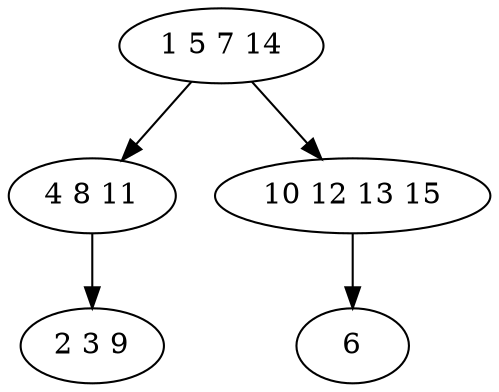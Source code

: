 digraph true_tree {
	"0" -> "1"
	"0" -> "2"
	"1" -> "3"
	"2" -> "4"
	"0" [label="1 5 7 14"];
	"1" [label="4 8 11"];
	"2" [label="10 12 13 15"];
	"3" [label="2 3 9"];
	"4" [label="6"];
}

